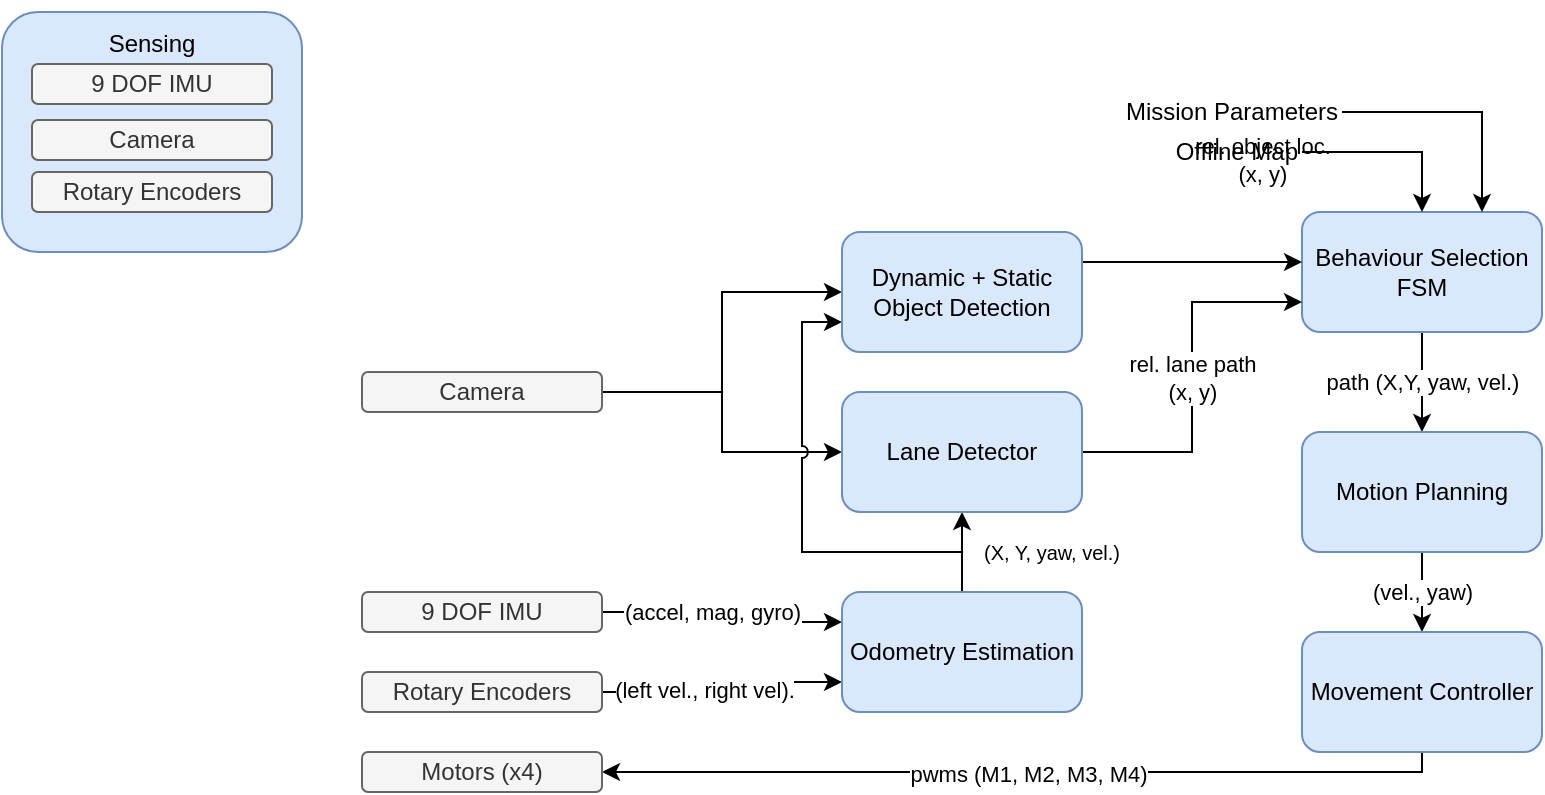 <mxfile version="13.0.3" type="device"><diagram id="lkRp4IXNDxHA_vDg8UgK" name="Page-1"><mxGraphModel dx="1831" dy="588" grid="1" gridSize="10" guides="1" tooltips="1" connect="1" arrows="1" fold="1" page="1" pageScale="1" pageWidth="850" pageHeight="1100" math="0" shadow="0"><root><mxCell id="0"/><mxCell id="1" parent="0"/><mxCell id="RtgFFyWKm_Sx5WPUMm1_-4" value="" style="rounded=1;whiteSpace=wrap;html=1;fillColor=#dae8fc;strokeColor=#6c8ebf;container=1;recursiveResize=0;" vertex="1" parent="1"><mxGeometry x="-200" y="90" width="150" height="120" as="geometry"/></mxCell><mxCell id="RtgFFyWKm_Sx5WPUMm1_-1" value="9 DOF IMU" style="rounded=1;whiteSpace=wrap;html=1;fillColor=#f5f5f5;strokeColor=#666666;fontColor=#333333;" vertex="1" parent="RtgFFyWKm_Sx5WPUMm1_-4"><mxGeometry x="15" y="26" width="120" height="20" as="geometry"/></mxCell><mxCell id="RtgFFyWKm_Sx5WPUMm1_-2" value="Camera" style="rounded=1;whiteSpace=wrap;html=1;fillColor=#f5f5f5;strokeColor=#666666;fontColor=#333333;" vertex="1" parent="RtgFFyWKm_Sx5WPUMm1_-4"><mxGeometry x="15" y="54" width="120" height="20" as="geometry"/></mxCell><mxCell id="RtgFFyWKm_Sx5WPUMm1_-3" value="Rotary Encoders" style="rounded=1;whiteSpace=wrap;html=1;fillColor=#f5f5f5;strokeColor=#666666;fontColor=#333333;" vertex="1" parent="RtgFFyWKm_Sx5WPUMm1_-4"><mxGeometry x="15" y="80" width="120" height="20" as="geometry"/></mxCell><mxCell id="RtgFFyWKm_Sx5WPUMm1_-5" value="Sensing" style="text;html=1;strokeColor=none;fillColor=none;align=center;verticalAlign=middle;whiteSpace=wrap;rounded=0;" vertex="1" parent="RtgFFyWKm_Sx5WPUMm1_-4"><mxGeometry x="55" y="6" width="40" height="20" as="geometry"/></mxCell><mxCell id="RtgFFyWKm_Sx5WPUMm1_-17" style="edgeStyle=orthogonalEdgeStyle;rounded=0;orthogonalLoop=1;jettySize=auto;html=1;entryX=0;entryY=0.25;entryDx=0;entryDy=0;" edge="1" parent="1" source="RtgFFyWKm_Sx5WPUMm1_-11" target="RtgFFyWKm_Sx5WPUMm1_-15"><mxGeometry relative="1" as="geometry"/></mxCell><mxCell id="RtgFFyWKm_Sx5WPUMm1_-42" value="(accel, mag, gyro)" style="edgeLabel;html=1;align=center;verticalAlign=middle;resizable=0;points=[];" vertex="1" connectable="0" parent="RtgFFyWKm_Sx5WPUMm1_-17"><mxGeometry x="-0.009" y="-21" relative="1" as="geometry"><mxPoint x="16" y="-2.24" as="offset"/></mxGeometry></mxCell><mxCell id="RtgFFyWKm_Sx5WPUMm1_-11" value="9 DOF IMU" style="rounded=1;whiteSpace=wrap;html=1;fillColor=#f5f5f5;strokeColor=#666666;fontColor=#333333;" vertex="1" parent="1"><mxGeometry x="-20" y="380" width="120" height="20" as="geometry"/></mxCell><mxCell id="RtgFFyWKm_Sx5WPUMm1_-22" style="edgeStyle=orthogonalEdgeStyle;rounded=0;orthogonalLoop=1;jettySize=auto;html=1;exitX=1;exitY=0.5;exitDx=0;exitDy=0;entryX=0;entryY=0.5;entryDx=0;entryDy=0;" edge="1" parent="1" source="RtgFFyWKm_Sx5WPUMm1_-12" target="RtgFFyWKm_Sx5WPUMm1_-20"><mxGeometry relative="1" as="geometry"/></mxCell><mxCell id="RtgFFyWKm_Sx5WPUMm1_-23" style="edgeStyle=orthogonalEdgeStyle;rounded=0;orthogonalLoop=1;jettySize=auto;html=1;exitX=1;exitY=0.5;exitDx=0;exitDy=0;entryX=0;entryY=0.5;entryDx=0;entryDy=0;" edge="1" parent="1" source="RtgFFyWKm_Sx5WPUMm1_-12" target="RtgFFyWKm_Sx5WPUMm1_-21"><mxGeometry relative="1" as="geometry"/></mxCell><mxCell id="RtgFFyWKm_Sx5WPUMm1_-12" value="Camera" style="rounded=1;whiteSpace=wrap;html=1;fillColor=#f5f5f5;strokeColor=#666666;fontColor=#333333;" vertex="1" parent="1"><mxGeometry x="-20" y="270" width="120" height="20" as="geometry"/></mxCell><mxCell id="RtgFFyWKm_Sx5WPUMm1_-16" style="edgeStyle=orthogonalEdgeStyle;rounded=0;orthogonalLoop=1;jettySize=auto;html=1;exitX=1;exitY=0.5;exitDx=0;exitDy=0;entryX=0;entryY=0.75;entryDx=0;entryDy=0;" edge="1" parent="1" source="RtgFFyWKm_Sx5WPUMm1_-13" target="RtgFFyWKm_Sx5WPUMm1_-15"><mxGeometry relative="1" as="geometry"/></mxCell><mxCell id="RtgFFyWKm_Sx5WPUMm1_-43" value="(left vel., right vel)." style="edgeLabel;html=1;align=center;verticalAlign=middle;resizable=0;points=[];" vertex="1" connectable="0" parent="RtgFFyWKm_Sx5WPUMm1_-16"><mxGeometry x="-0.19" y="1" relative="1" as="geometry"><mxPoint as="offset"/></mxGeometry></mxCell><mxCell id="RtgFFyWKm_Sx5WPUMm1_-13" value="Rotary Encoders" style="rounded=1;whiteSpace=wrap;html=1;fillColor=#f5f5f5;strokeColor=#666666;fontColor=#333333;" vertex="1" parent="1"><mxGeometry x="-20" y="420" width="120" height="20" as="geometry"/></mxCell><mxCell id="RtgFFyWKm_Sx5WPUMm1_-27" value="path (X,Y, yaw, vel.)" style="edgeStyle=orthogonalEdgeStyle;rounded=0;jumpStyle=arc;orthogonalLoop=1;jettySize=auto;html=1;exitX=0.5;exitY=1;exitDx=0;exitDy=0;entryX=0.5;entryY=0;entryDx=0;entryDy=0;" edge="1" parent="1" source="RtgFFyWKm_Sx5WPUMm1_-14" target="RtgFFyWKm_Sx5WPUMm1_-18"><mxGeometry relative="1" as="geometry"/></mxCell><mxCell id="RtgFFyWKm_Sx5WPUMm1_-14" value="Behaviour Selection FSM" style="rounded=1;whiteSpace=wrap;html=1;fillColor=#dae8fc;strokeColor=#6c8ebf;" vertex="1" parent="1"><mxGeometry x="450" y="190" width="120" height="60" as="geometry"/></mxCell><mxCell id="RtgFFyWKm_Sx5WPUMm1_-24" style="edgeStyle=orthogonalEdgeStyle;rounded=0;orthogonalLoop=1;jettySize=auto;html=1;entryX=0.5;entryY=1;entryDx=0;entryDy=0;" edge="1" parent="1" source="RtgFFyWKm_Sx5WPUMm1_-15" target="RtgFFyWKm_Sx5WPUMm1_-21"><mxGeometry relative="1" as="geometry"/></mxCell><mxCell id="RtgFFyWKm_Sx5WPUMm1_-25" style="edgeStyle=orthogonalEdgeStyle;rounded=0;orthogonalLoop=1;jettySize=auto;html=1;exitX=0.5;exitY=0;exitDx=0;exitDy=0;entryX=0;entryY=0.75;entryDx=0;entryDy=0;jumpStyle=arc;" edge="1" parent="1" source="RtgFFyWKm_Sx5WPUMm1_-15" target="RtgFFyWKm_Sx5WPUMm1_-20"><mxGeometry relative="1" as="geometry"><Array as="points"><mxPoint x="280" y="360"/><mxPoint x="200" y="360"/><mxPoint x="200" y="245"/></Array></mxGeometry></mxCell><mxCell id="RtgFFyWKm_Sx5WPUMm1_-15" value="Odometry Estimation" style="rounded=1;whiteSpace=wrap;html=1;fillColor=#dae8fc;strokeColor=#6c8ebf;" vertex="1" parent="1"><mxGeometry x="220" y="380" width="120" height="60" as="geometry"/></mxCell><mxCell id="RtgFFyWKm_Sx5WPUMm1_-28" value="(vel., yaw)" style="edgeStyle=orthogonalEdgeStyle;rounded=0;jumpStyle=arc;orthogonalLoop=1;jettySize=auto;html=1;entryX=0.5;entryY=0;entryDx=0;entryDy=0;" edge="1" parent="1" source="RtgFFyWKm_Sx5WPUMm1_-18" target="RtgFFyWKm_Sx5WPUMm1_-26"><mxGeometry relative="1" as="geometry"/></mxCell><mxCell id="RtgFFyWKm_Sx5WPUMm1_-18" value="Motion Planning" style="rounded=1;whiteSpace=wrap;html=1;fillColor=#dae8fc;strokeColor=#6c8ebf;" vertex="1" parent="1"><mxGeometry x="450" y="300" width="120" height="60" as="geometry"/></mxCell><mxCell id="RtgFFyWKm_Sx5WPUMm1_-38" style="edgeStyle=orthogonalEdgeStyle;rounded=0;jumpStyle=arc;orthogonalLoop=1;jettySize=auto;html=1;exitX=1;exitY=0.25;exitDx=0;exitDy=0;" edge="1" parent="1" source="RtgFFyWKm_Sx5WPUMm1_-20"><mxGeometry relative="1" as="geometry"><mxPoint x="450" y="215" as="targetPoint"/><Array as="points"><mxPoint x="450" y="215"/></Array></mxGeometry></mxCell><mxCell id="RtgFFyWKm_Sx5WPUMm1_-39" value="rel. object loc.&lt;br&gt;(x, y)" style="edgeLabel;html=1;align=center;verticalAlign=middle;resizable=0;points=[];" vertex="1" connectable="0" parent="RtgFFyWKm_Sx5WPUMm1_-38"><mxGeometry x="1" y="67" relative="1" as="geometry"><mxPoint x="-20" y="-51" as="offset"/></mxGeometry></mxCell><mxCell id="RtgFFyWKm_Sx5WPUMm1_-20" value="Dynamic + Static&lt;br&gt;Object Detection" style="rounded=1;whiteSpace=wrap;html=1;fillColor=#dae8fc;strokeColor=#6c8ebf;" vertex="1" parent="1"><mxGeometry x="220" y="200" width="120" height="60" as="geometry"/></mxCell><mxCell id="RtgFFyWKm_Sx5WPUMm1_-33" value="rel. lane path&lt;br&gt;(x, y)" style="edgeStyle=orthogonalEdgeStyle;rounded=0;jumpStyle=arc;orthogonalLoop=1;jettySize=auto;html=1;entryX=0;entryY=0.75;entryDx=0;entryDy=0;" edge="1" parent="1" source="RtgFFyWKm_Sx5WPUMm1_-21" target="RtgFFyWKm_Sx5WPUMm1_-14"><mxGeometry relative="1" as="geometry"><mxPoint x="400" y="220" as="targetPoint"/></mxGeometry></mxCell><mxCell id="RtgFFyWKm_Sx5WPUMm1_-21" value="Lane Detector" style="rounded=1;whiteSpace=wrap;html=1;fillColor=#dae8fc;strokeColor=#6c8ebf;" vertex="1" parent="1"><mxGeometry x="220" y="280" width="120" height="60" as="geometry"/></mxCell><mxCell id="RtgFFyWKm_Sx5WPUMm1_-31" style="edgeStyle=orthogonalEdgeStyle;rounded=0;jumpStyle=arc;orthogonalLoop=1;jettySize=auto;html=1;entryX=1;entryY=0.5;entryDx=0;entryDy=0;" edge="1" parent="1" source="RtgFFyWKm_Sx5WPUMm1_-26" target="RtgFFyWKm_Sx5WPUMm1_-30"><mxGeometry relative="1" as="geometry"><Array as="points"><mxPoint x="510" y="470"/></Array></mxGeometry></mxCell><mxCell id="RtgFFyWKm_Sx5WPUMm1_-40" value="pwms (M1, M2, M3, M4)" style="edgeLabel;html=1;align=center;verticalAlign=middle;resizable=0;points=[];" vertex="1" connectable="0" parent="RtgFFyWKm_Sx5WPUMm1_-31"><mxGeometry x="-0.014" y="1" relative="1" as="geometry"><mxPoint as="offset"/></mxGeometry></mxCell><mxCell id="RtgFFyWKm_Sx5WPUMm1_-26" value="Movement Controller" style="rounded=1;whiteSpace=wrap;html=1;fillColor=#dae8fc;strokeColor=#6c8ebf;" vertex="1" parent="1"><mxGeometry x="450" y="400" width="120" height="60" as="geometry"/></mxCell><mxCell id="RtgFFyWKm_Sx5WPUMm1_-30" value="Motors (x4)" style="rounded=1;whiteSpace=wrap;html=1;fillColor=#f5f5f5;strokeColor=#666666;fontColor=#333333;" vertex="1" parent="1"><mxGeometry x="-20" y="460" width="120" height="20" as="geometry"/></mxCell><mxCell id="RtgFFyWKm_Sx5WPUMm1_-37" style="edgeStyle=orthogonalEdgeStyle;rounded=0;jumpStyle=arc;orthogonalLoop=1;jettySize=auto;html=1;exitX=1;exitY=0.5;exitDx=0;exitDy=0;entryX=0.5;entryY=0;entryDx=0;entryDy=0;" edge="1" parent="1" source="RtgFFyWKm_Sx5WPUMm1_-34" target="RtgFFyWKm_Sx5WPUMm1_-14"><mxGeometry relative="1" as="geometry"/></mxCell><mxCell id="RtgFFyWKm_Sx5WPUMm1_-34" value="Offline Map" style="text;html=1;strokeColor=none;fillColor=none;align=right;verticalAlign=middle;whiteSpace=wrap;rounded=0;" vertex="1" parent="1"><mxGeometry x="330" y="150" width="120" height="20" as="geometry"/></mxCell><mxCell id="RtgFFyWKm_Sx5WPUMm1_-36" style="edgeStyle=orthogonalEdgeStyle;rounded=0;jumpStyle=arc;orthogonalLoop=1;jettySize=auto;html=1;exitX=1;exitY=0.5;exitDx=0;exitDy=0;entryX=0.75;entryY=0;entryDx=0;entryDy=0;" edge="1" parent="1" source="RtgFFyWKm_Sx5WPUMm1_-35" target="RtgFFyWKm_Sx5WPUMm1_-14"><mxGeometry relative="1" as="geometry"/></mxCell><mxCell id="RtgFFyWKm_Sx5WPUMm1_-35" value="Mission Parameters" style="text;html=1;strokeColor=none;fillColor=none;align=right;verticalAlign=middle;whiteSpace=wrap;rounded=0;" vertex="1" parent="1"><mxGeometry x="350" y="130" width="120" height="20" as="geometry"/></mxCell><mxCell id="RtgFFyWKm_Sx5WPUMm1_-41" value="&lt;font style=&quot;font-size: 10px&quot;&gt;(X, Y, yaw, vel.)&lt;/font&gt;" style="text;html=1;strokeColor=none;fillColor=none;align=center;verticalAlign=middle;whiteSpace=wrap;rounded=0;" vertex="1" parent="1"><mxGeometry x="270" y="350" width="110" height="20" as="geometry"/></mxCell></root></mxGraphModel></diagram></mxfile>